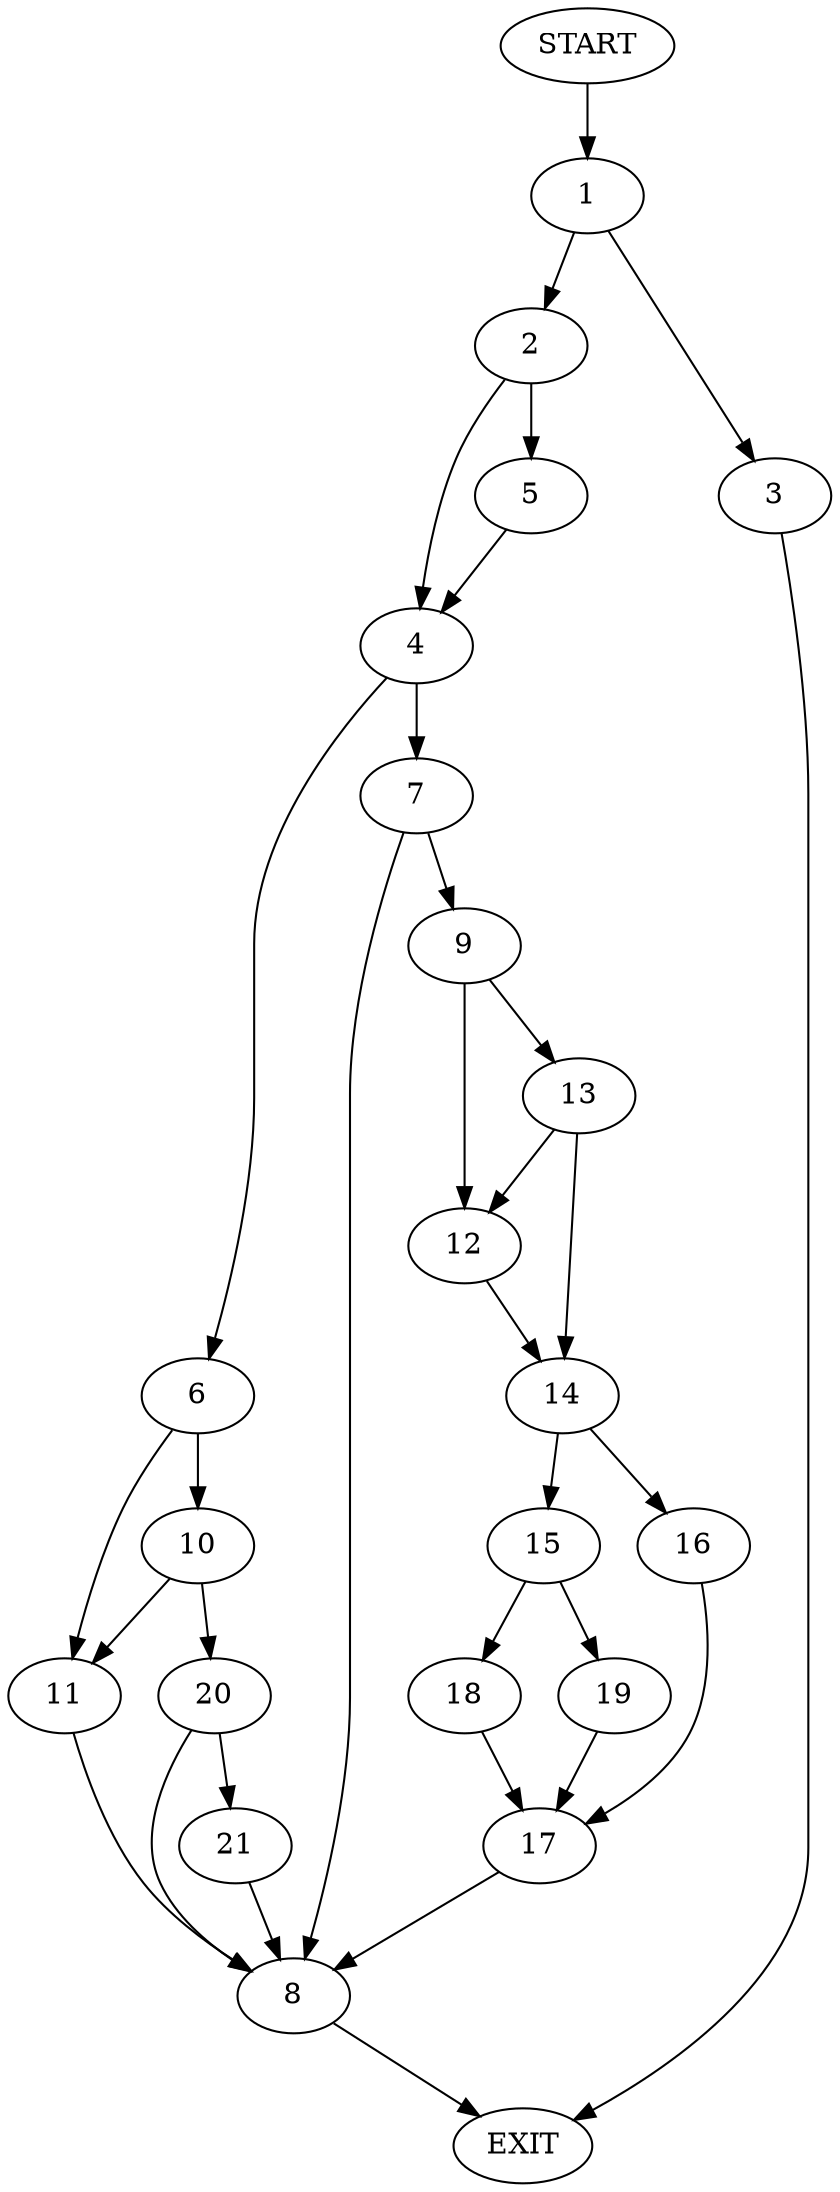 digraph {
0 [label="START"]
22 [label="EXIT"]
0 -> 1
1 -> 2
1 -> 3
2 -> 4
2 -> 5
3 -> 22
4 -> 6
4 -> 7
5 -> 4
7 -> 8
7 -> 9
6 -> 10
6 -> 11
9 -> 12
9 -> 13
8 -> 22
13 -> 12
13 -> 14
12 -> 14
14 -> 15
14 -> 16
16 -> 17
15 -> 18
15 -> 19
17 -> 8
19 -> 17
18 -> 17
10 -> 20
10 -> 11
11 -> 8
20 -> 8
20 -> 21
21 -> 8
}

